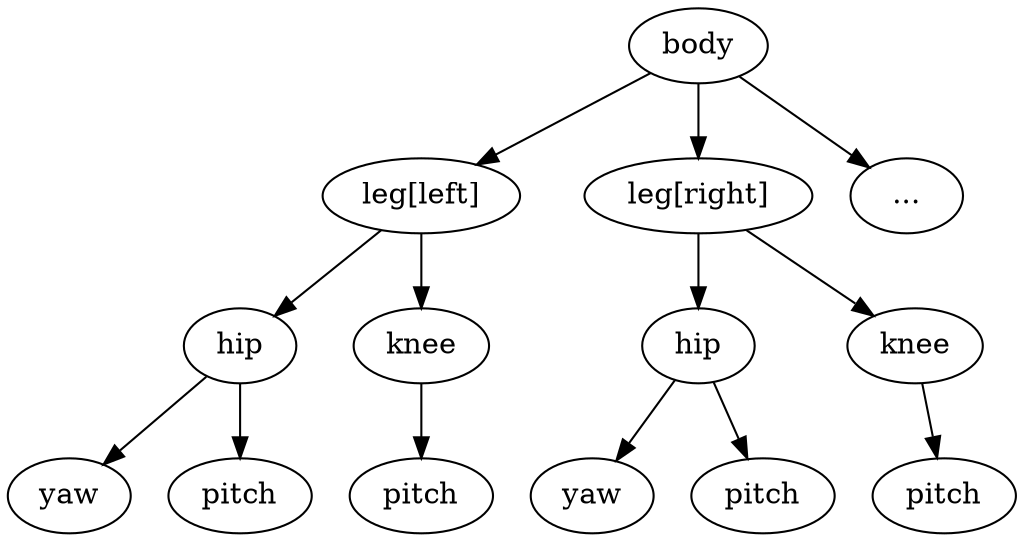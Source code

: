 digraph structure_tree_humanoid {
        legL [label="leg[left]"];
	legR [label="leg[right]"];
	body -> legL;
	body -> legR;
	body -> "...";
	hipL [label="hip"];
	hipR [label="hip"];
	hipYawL [label="yaw"];
	hipYawR [label="yaw"];
	hipPitchL [label="pitch"];
	hipPitchR [label="pitch"];
	kneeL [label="knee"];
	kneeR [label="knee"];
	kneePitchL [label="pitch"];
	kneePitchR [label="pitch"];
	legL -> hipL;
	hipL -> hipYawL;
	hipL -> hipPitchL;
	legL -> kneeL;
	kneeL -> kneePitchL;
	legR -> hipR;
        hipR -> hipYawR;
        hipR -> hipPitchR;
        legR -> kneeR;
        kneeR -> kneePitchR;
}
